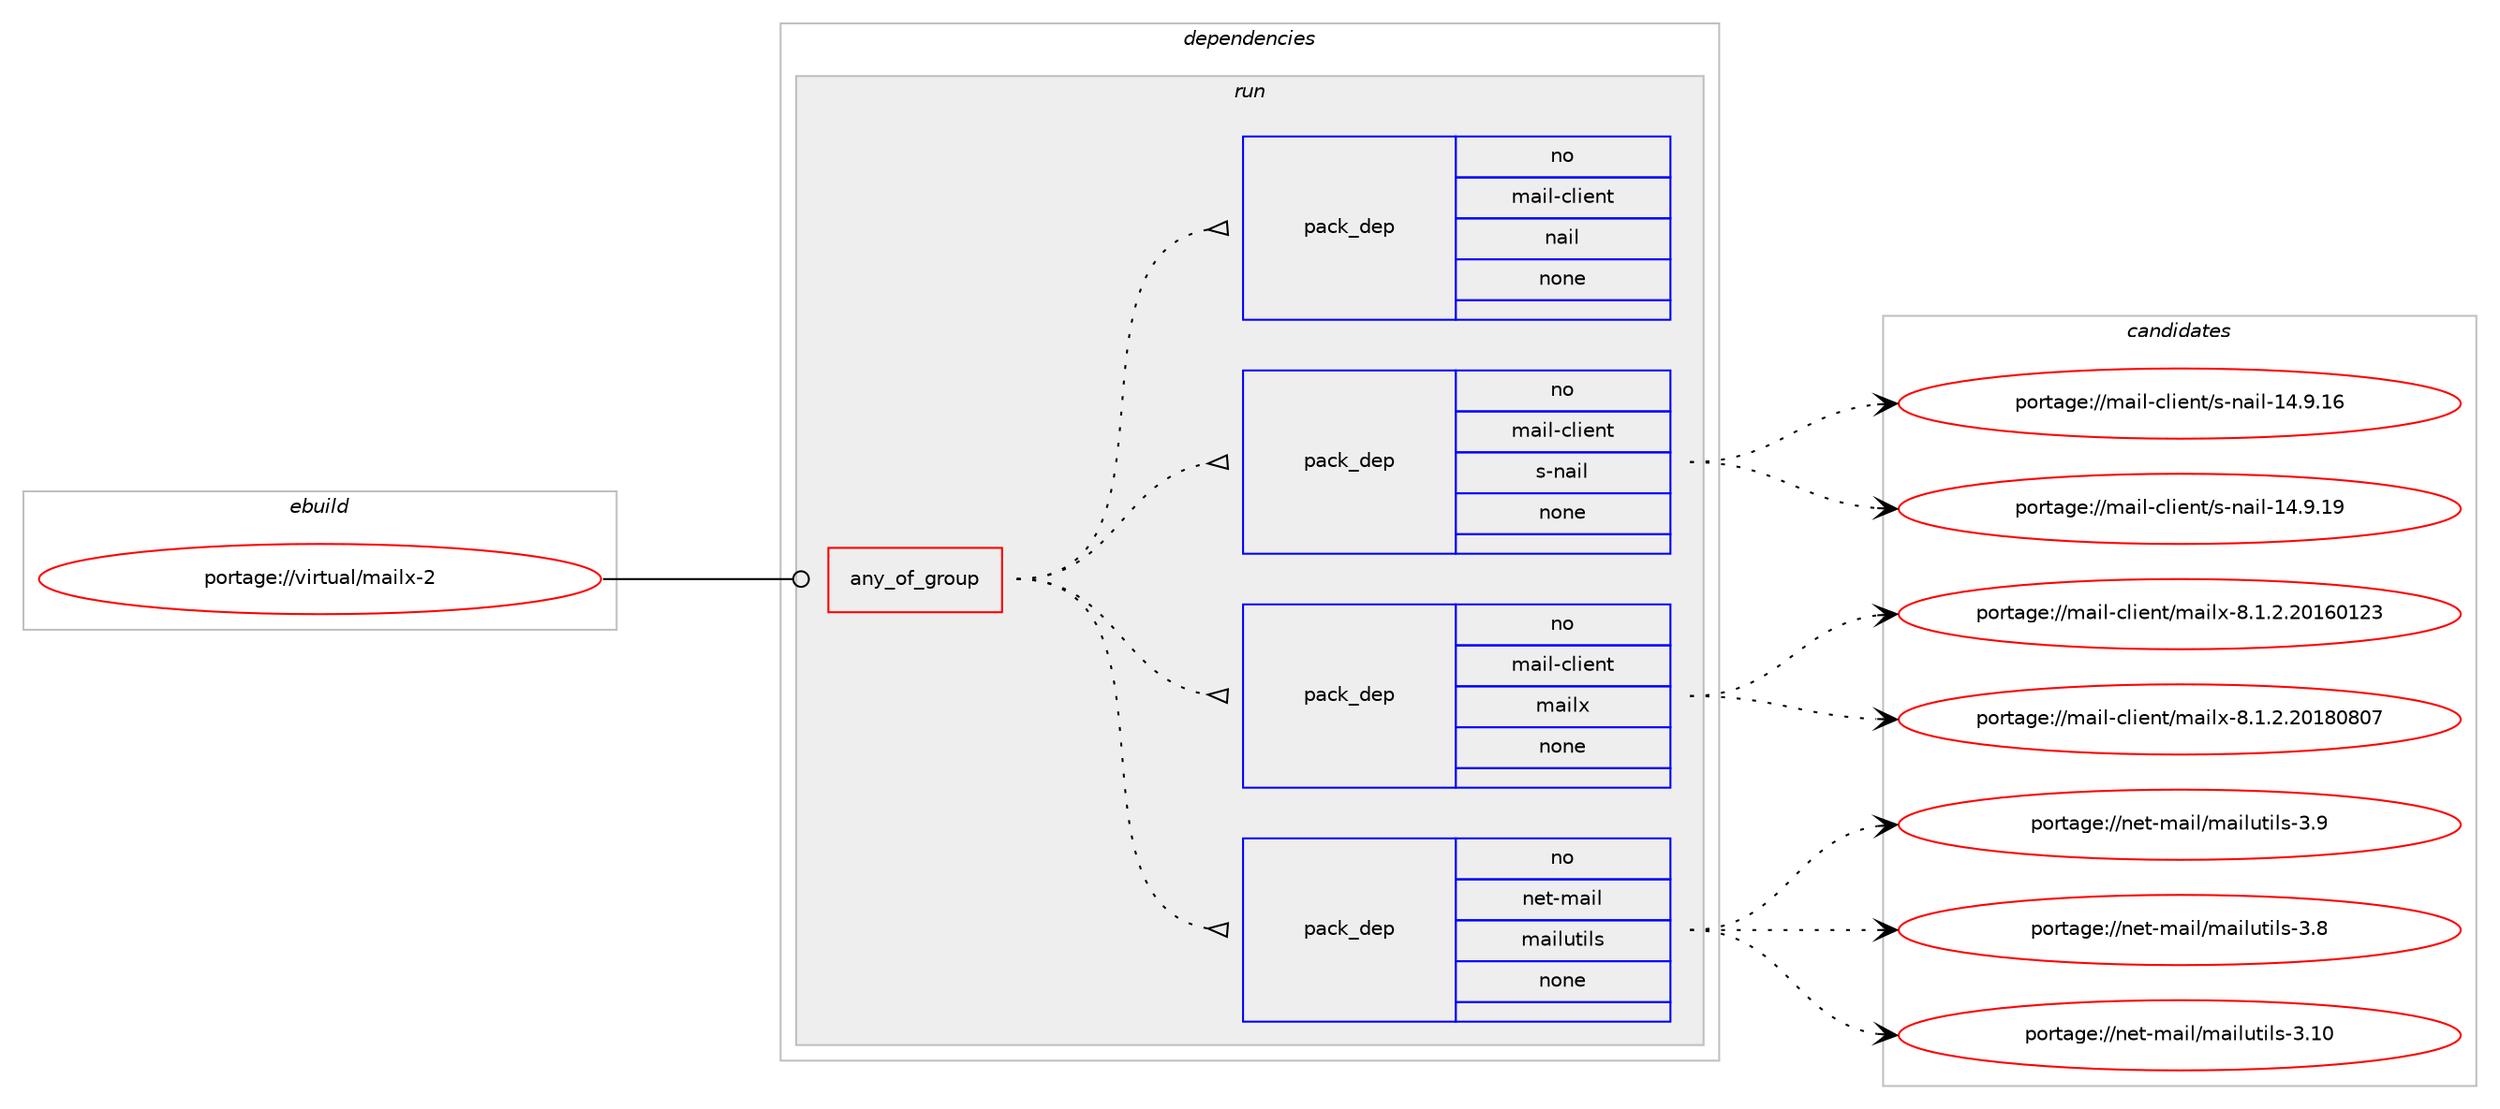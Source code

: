 digraph prolog {

# *************
# Graph options
# *************

newrank=true;
concentrate=true;
compound=true;
graph [rankdir=LR,fontname=Helvetica,fontsize=10,ranksep=1.5];#, ranksep=2.5, nodesep=0.2];
edge  [arrowhead=vee];
node  [fontname=Helvetica,fontsize=10];

# **********
# The ebuild
# **********

subgraph cluster_leftcol {
color=gray;
rank=same;
label=<<i>ebuild</i>>;
id [label="portage://virtual/mailx-2", color=red, width=4, href="../virtual/mailx-2.svg"];
}

# ****************
# The dependencies
# ****************

subgraph cluster_midcol {
color=gray;
label=<<i>dependencies</i>>;
subgraph cluster_compile {
fillcolor="#eeeeee";
style=filled;
label=<<i>compile</i>>;
}
subgraph cluster_compileandrun {
fillcolor="#eeeeee";
style=filled;
label=<<i>compile and run</i>>;
}
subgraph cluster_run {
fillcolor="#eeeeee";
style=filled;
label=<<i>run</i>>;
subgraph any25 {
dependency1452 [label=<<TABLE BORDER="0" CELLBORDER="1" CELLSPACING="0" CELLPADDING="4"><TR><TD CELLPADDING="10">any_of_group</TD></TR></TABLE>>, shape=none, color=red];subgraph pack1293 {
dependency1453 [label=<<TABLE BORDER="0" CELLBORDER="1" CELLSPACING="0" CELLPADDING="4" WIDTH="220"><TR><TD ROWSPAN="6" CELLPADDING="30">pack_dep</TD></TR><TR><TD WIDTH="110">no</TD></TR><TR><TD>net-mail</TD></TR><TR><TD>mailutils</TD></TR><TR><TD>none</TD></TR><TR><TD></TD></TR></TABLE>>, shape=none, color=blue];
}
dependency1452:e -> dependency1453:w [weight=20,style="dotted",arrowhead="oinv"];
subgraph pack1294 {
dependency1454 [label=<<TABLE BORDER="0" CELLBORDER="1" CELLSPACING="0" CELLPADDING="4" WIDTH="220"><TR><TD ROWSPAN="6" CELLPADDING="30">pack_dep</TD></TR><TR><TD WIDTH="110">no</TD></TR><TR><TD>mail-client</TD></TR><TR><TD>mailx</TD></TR><TR><TD>none</TD></TR><TR><TD></TD></TR></TABLE>>, shape=none, color=blue];
}
dependency1452:e -> dependency1454:w [weight=20,style="dotted",arrowhead="oinv"];
subgraph pack1295 {
dependency1455 [label=<<TABLE BORDER="0" CELLBORDER="1" CELLSPACING="0" CELLPADDING="4" WIDTH="220"><TR><TD ROWSPAN="6" CELLPADDING="30">pack_dep</TD></TR><TR><TD WIDTH="110">no</TD></TR><TR><TD>mail-client</TD></TR><TR><TD>s-nail</TD></TR><TR><TD>none</TD></TR><TR><TD></TD></TR></TABLE>>, shape=none, color=blue];
}
dependency1452:e -> dependency1455:w [weight=20,style="dotted",arrowhead="oinv"];
subgraph pack1296 {
dependency1456 [label=<<TABLE BORDER="0" CELLBORDER="1" CELLSPACING="0" CELLPADDING="4" WIDTH="220"><TR><TD ROWSPAN="6" CELLPADDING="30">pack_dep</TD></TR><TR><TD WIDTH="110">no</TD></TR><TR><TD>mail-client</TD></TR><TR><TD>nail</TD></TR><TR><TD>none</TD></TR><TR><TD></TD></TR></TABLE>>, shape=none, color=blue];
}
dependency1452:e -> dependency1456:w [weight=20,style="dotted",arrowhead="oinv"];
}
id:e -> dependency1452:w [weight=20,style="solid",arrowhead="odot"];
}
}

# **************
# The candidates
# **************

subgraph cluster_choices {
rank=same;
color=gray;
label=<<i>candidates</i>>;

subgraph choice1293 {
color=black;
nodesep=1;
choice1101011164510997105108471099710510811711610510811545514657 [label="portage://net-mail/mailutils-3.9", color=red, width=4,href="../net-mail/mailutils-3.9.svg"];
choice1101011164510997105108471099710510811711610510811545514656 [label="portage://net-mail/mailutils-3.8", color=red, width=4,href="../net-mail/mailutils-3.8.svg"];
choice110101116451099710510847109971051081171161051081154551464948 [label="portage://net-mail/mailutils-3.10", color=red, width=4,href="../net-mail/mailutils-3.10.svg"];
dependency1453:e -> choice1101011164510997105108471099710510811711610510811545514657:w [style=dotted,weight="100"];
dependency1453:e -> choice1101011164510997105108471099710510811711610510811545514656:w [style=dotted,weight="100"];
dependency1453:e -> choice110101116451099710510847109971051081171161051081154551464948:w [style=dotted,weight="100"];
}
subgraph choice1294 {
color=black;
nodesep=1;
choice1099710510845991081051011101164710997105108120455646494650465048495648564855 [label="portage://mail-client/mailx-8.1.2.20180807", color=red, width=4,href="../mail-client/mailx-8.1.2.20180807.svg"];
choice1099710510845991081051011101164710997105108120455646494650465048495448495051 [label="portage://mail-client/mailx-8.1.2.20160123", color=red, width=4,href="../mail-client/mailx-8.1.2.20160123.svg"];
dependency1454:e -> choice1099710510845991081051011101164710997105108120455646494650465048495648564855:w [style=dotted,weight="100"];
dependency1454:e -> choice1099710510845991081051011101164710997105108120455646494650465048495448495051:w [style=dotted,weight="100"];
}
subgraph choice1295 {
color=black;
nodesep=1;
choice1099710510845991081051011101164711545110971051084549524657464957 [label="portage://mail-client/s-nail-14.9.19", color=red, width=4,href="../mail-client/s-nail-14.9.19.svg"];
choice1099710510845991081051011101164711545110971051084549524657464954 [label="portage://mail-client/s-nail-14.9.16", color=red, width=4,href="../mail-client/s-nail-14.9.16.svg"];
dependency1455:e -> choice1099710510845991081051011101164711545110971051084549524657464957:w [style=dotted,weight="100"];
dependency1455:e -> choice1099710510845991081051011101164711545110971051084549524657464954:w [style=dotted,weight="100"];
}
subgraph choice1296 {
color=black;
nodesep=1;
}
}

}
